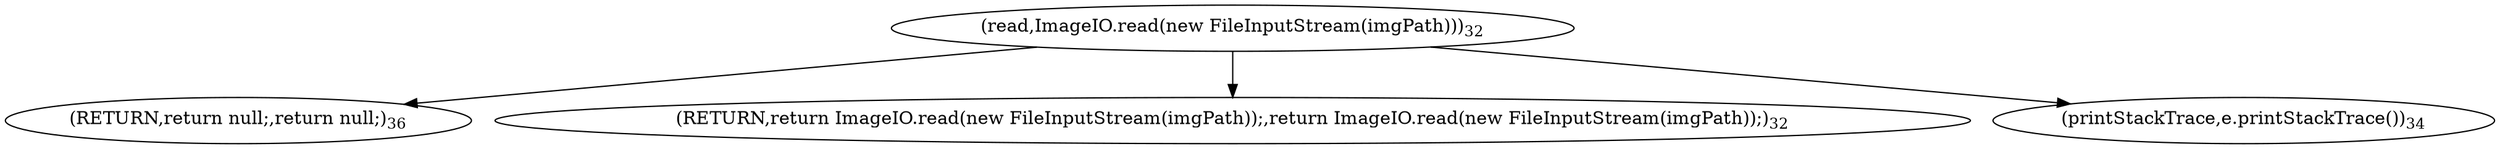 digraph "loadBUfferedImage" {  
"44" [label = <(RETURN,return null;,return null;)<SUB>36</SUB>> ]
"28" [label = <(RETURN,return ImageIO.read(new FileInputStream(imgPath));,return ImageIO.read(new FileInputStream(imgPath));)<SUB>32</SUB>> ]
"29" [label = <(read,ImageIO.read(new FileInputStream(imgPath)))<SUB>32</SUB>> ]
"42" [label = <(printStackTrace,e.printStackTrace())<SUB>34</SUB>> ]
  "29" -> "42" 
  "29" -> "28" 
  "29" -> "44" 
}
